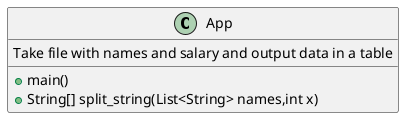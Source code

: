 @startuml
class App{
Take file with names and salary and output data in a table
+ main()
+String[] split_string(List<String> names,int x)
}
@enduml